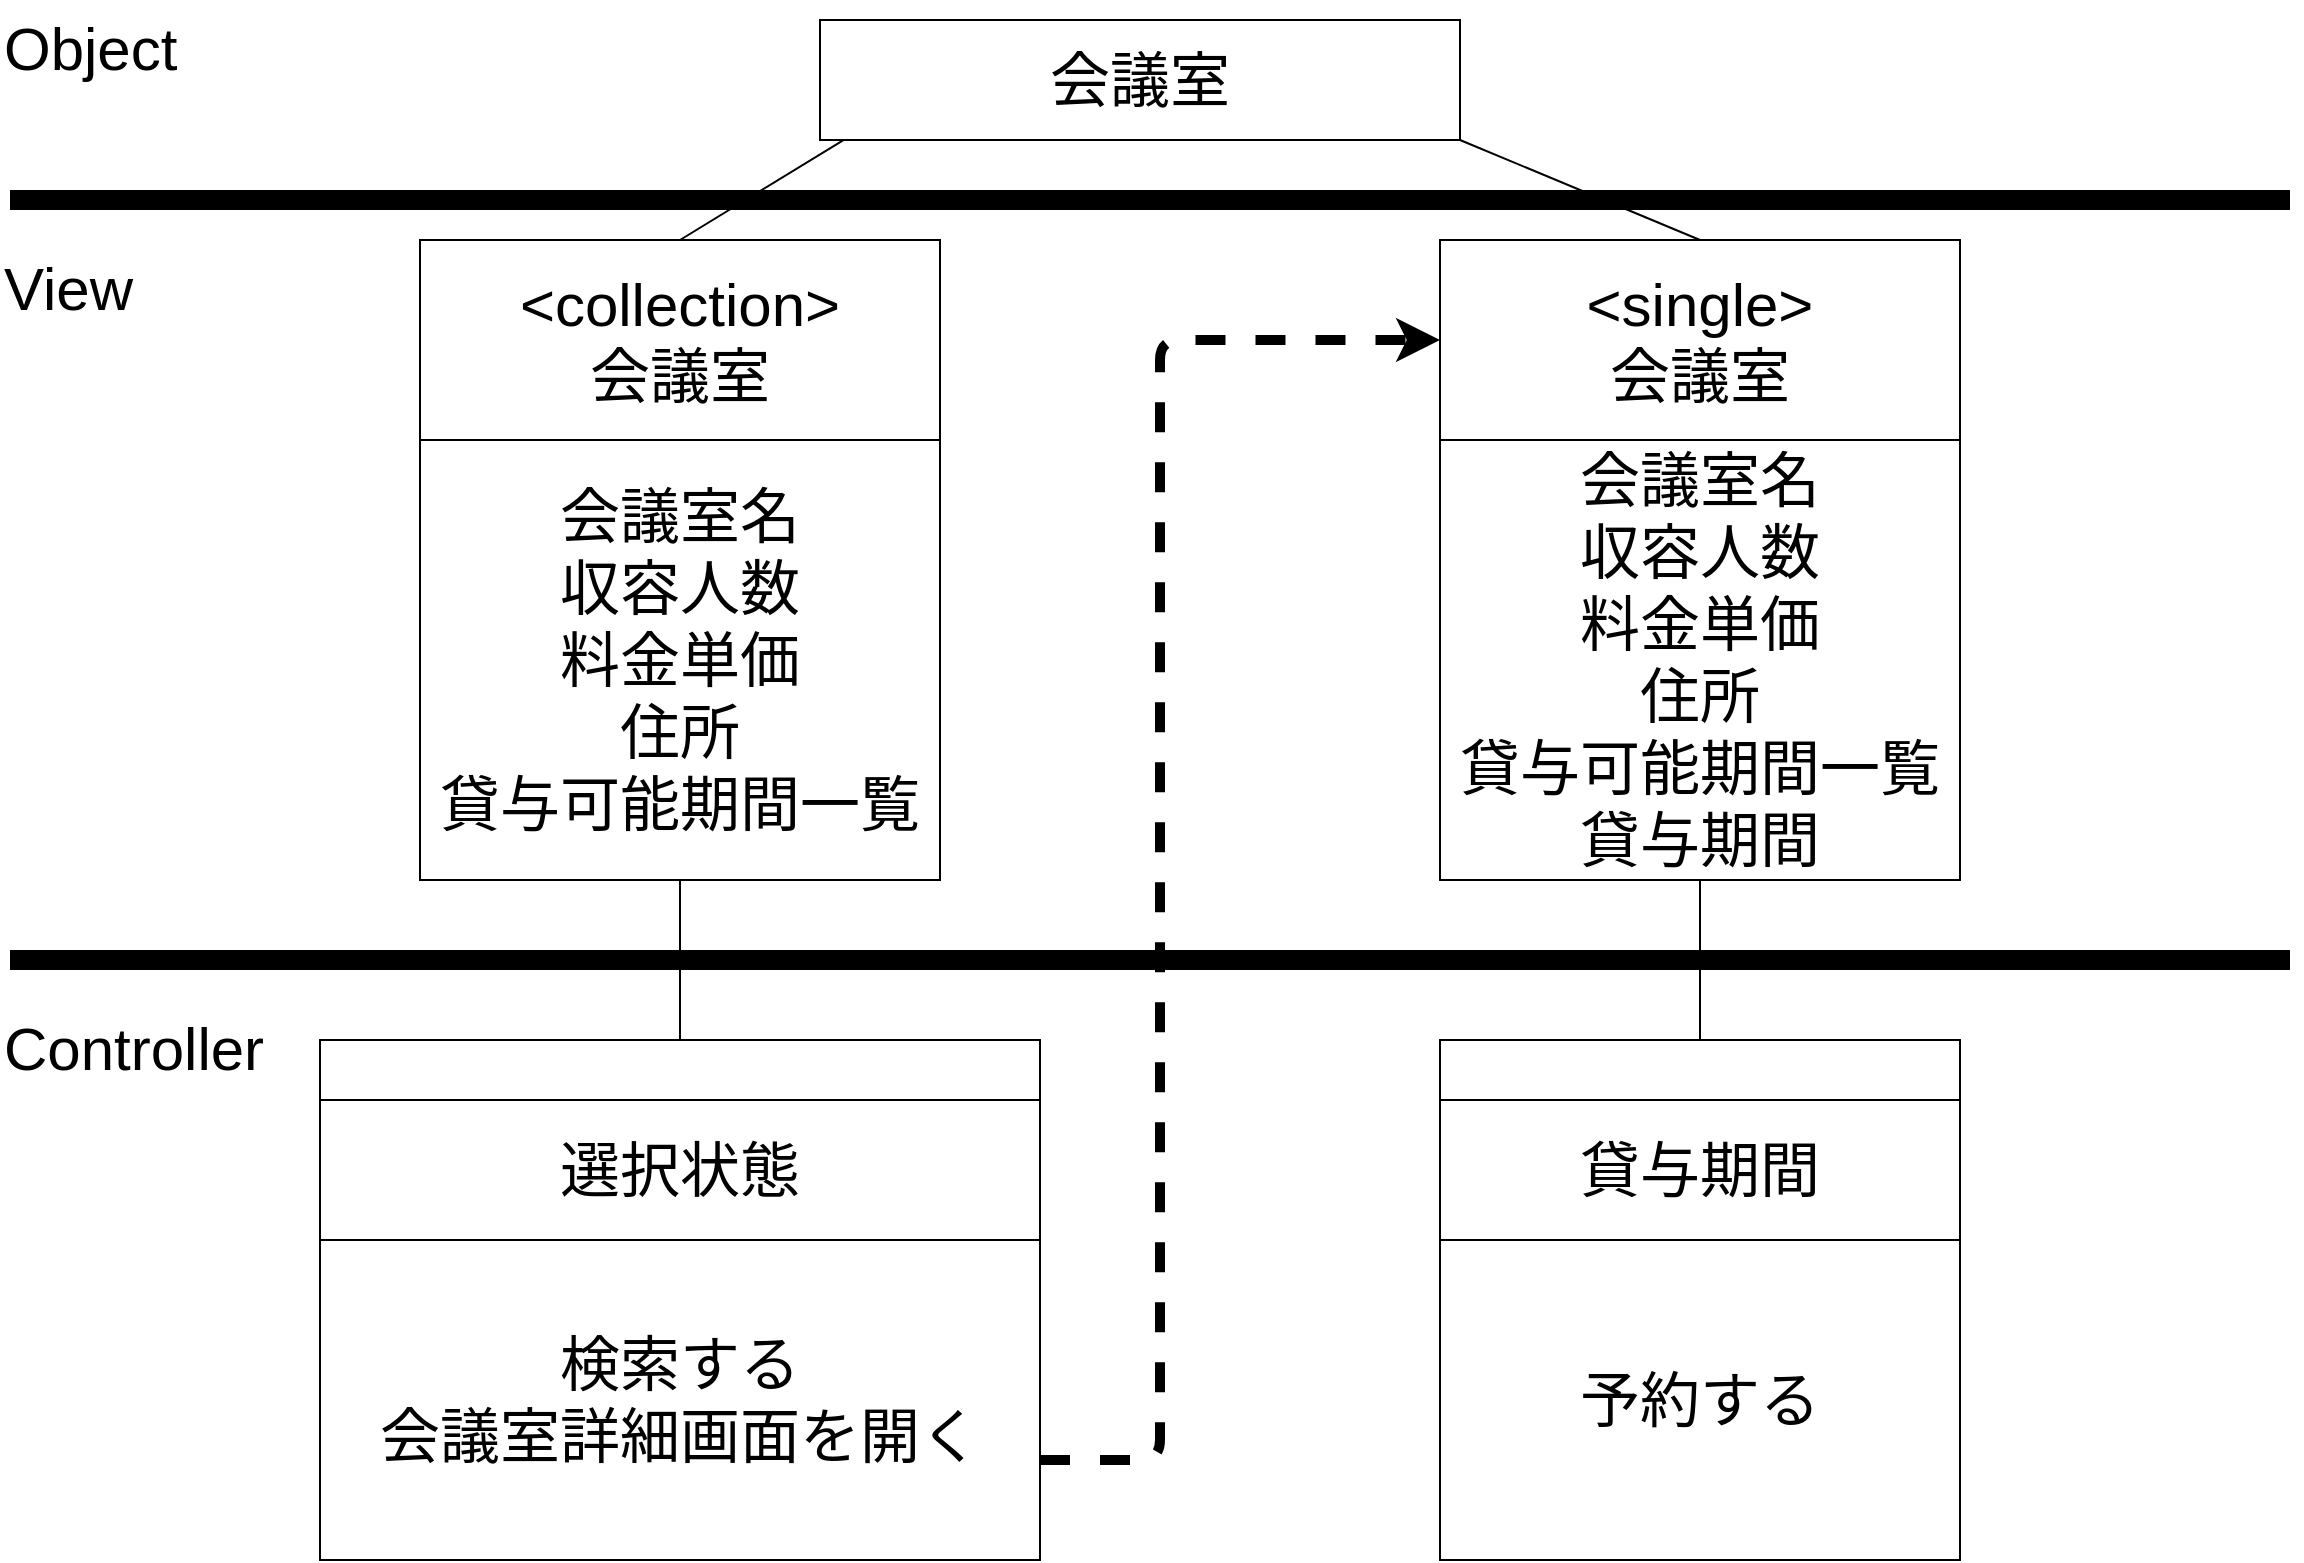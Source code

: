 <mxfile version="13.1.3">
    <diagram id="6hGFLwfOUW9BJ-s0fimq" name="Page-1">
        <mxGraphModel dx="1638" dy="878" grid="1" gridSize="10" guides="1" tooltips="1" connect="1" arrows="1" fold="1" page="1" pageScale="1" pageWidth="1169" pageHeight="827" math="0" shadow="0">
            <root>
                <mxCell id="0"/>
                <mxCell id="1" parent="0"/>
                <mxCell id="2" value="" style="endArrow=none;html=1;strokeWidth=10;" edge="1" parent="1">
                    <mxGeometry width="50" height="50" relative="1" as="geometry">
                        <mxPoint x="15" y="120" as="sourcePoint"/>
                        <mxPoint x="1155" y="120" as="targetPoint"/>
                    </mxGeometry>
                </mxCell>
                <mxCell id="3" value="" style="endArrow=none;html=1;strokeWidth=10;" edge="1" parent="1">
                    <mxGeometry width="50" height="50" relative="1" as="geometry">
                        <mxPoint x="15" y="500" as="sourcePoint"/>
                        <mxPoint x="1155" y="500" as="targetPoint"/>
                    </mxGeometry>
                </mxCell>
                <mxCell id="4" value="Object" style="text;html=1;strokeColor=none;fillColor=none;align=left;verticalAlign=top;whiteSpace=wrap;rounded=0;fontSize=30;labelPosition=center;verticalLabelPosition=middle;" vertex="1" parent="1">
                    <mxGeometry x="10" y="20" width="370" height="60" as="geometry"/>
                </mxCell>
                <mxCell id="5" value="View" style="text;html=1;strokeColor=none;fillColor=none;align=left;verticalAlign=top;whiteSpace=wrap;rounded=0;fontSize=30;labelPosition=center;verticalLabelPosition=middle;" vertex="1" parent="1">
                    <mxGeometry x="10" y="140" width="370" height="60" as="geometry"/>
                </mxCell>
                <mxCell id="6" value="Controller" style="text;html=1;strokeColor=none;fillColor=none;align=left;verticalAlign=top;whiteSpace=wrap;rounded=0;fontSize=30;labelPosition=center;verticalLabelPosition=middle;" vertex="1" parent="1">
                    <mxGeometry x="10" y="520" width="370" height="60" as="geometry"/>
                </mxCell>
                <mxCell id="7" value="会議室" style="rounded=0;whiteSpace=wrap;html=1;fontSize=30;align=center;" vertex="1" parent="1">
                    <mxGeometry x="420" y="30" width="320" height="60" as="geometry"/>
                </mxCell>
                <mxCell id="8" value="&amp;lt;collection&amp;gt;&lt;br&gt;会議室" style="rounded=0;whiteSpace=wrap;html=1;fontSize=30;align=center;" vertex="1" parent="1">
                    <mxGeometry x="220" y="140" width="260" height="100" as="geometry"/>
                </mxCell>
                <mxCell id="9" value="会議室名&lt;br&gt;収容人数&lt;br&gt;料金単価&lt;br&gt;住所&lt;br&gt;貸与可能期間一覧" style="rounded=0;whiteSpace=wrap;html=1;fontSize=30;align=center;" vertex="1" parent="1">
                    <mxGeometry x="220" y="240" width="260" height="220" as="geometry"/>
                </mxCell>
                <mxCell id="10" value="" style="rounded=0;whiteSpace=wrap;html=1;fontSize=30;align=center;" vertex="1" parent="1">
                    <mxGeometry x="170" y="540" width="360" height="30" as="geometry"/>
                </mxCell>
                <mxCell id="11" value="選択状態" style="rounded=0;whiteSpace=wrap;html=1;fontSize=30;align=center;" vertex="1" parent="1">
                    <mxGeometry x="170" y="570" width="360" height="70" as="geometry"/>
                </mxCell>
                <mxCell id="12" value="検索する&lt;br&gt;会議室詳細画面を開く" style="rounded=0;whiteSpace=wrap;html=1;fontSize=30;align=center;" vertex="1" parent="1">
                    <mxGeometry x="170" y="640" width="360" height="160" as="geometry"/>
                </mxCell>
                <mxCell id="13" value="&amp;lt;single&amp;gt;&lt;br&gt;会議室" style="rounded=0;whiteSpace=wrap;html=1;fontSize=30;align=center;" vertex="1" parent="1">
                    <mxGeometry x="730" y="140" width="260" height="100" as="geometry"/>
                </mxCell>
                <mxCell id="14" value="会議室名&lt;br&gt;収容人数&lt;br&gt;料金単価&lt;br&gt;住所&lt;br&gt;貸与可能期間一覧&lt;br&gt;貸与期間" style="rounded=0;whiteSpace=wrap;html=1;fontSize=30;align=center;" vertex="1" parent="1">
                    <mxGeometry x="730" y="240" width="260" height="220" as="geometry"/>
                </mxCell>
                <mxCell id="15" value="" style="rounded=0;whiteSpace=wrap;html=1;fontSize=30;align=center;" vertex="1" parent="1">
                    <mxGeometry x="730" y="540" width="260" height="30" as="geometry"/>
                </mxCell>
                <mxCell id="16" value="貸与期間" style="rounded=0;whiteSpace=wrap;html=1;fontSize=30;align=center;" vertex="1" parent="1">
                    <mxGeometry x="730" y="570" width="260" height="70" as="geometry"/>
                </mxCell>
                <mxCell id="17" value="予約する" style="rounded=0;whiteSpace=wrap;html=1;fontSize=30;align=center;" vertex="1" parent="1">
                    <mxGeometry x="730" y="640" width="260" height="160" as="geometry"/>
                </mxCell>
                <mxCell id="18" value="" style="endArrow=none;html=1;strokeWidth=1;fontSize=30;entryX=0.036;entryY=1.003;entryDx=0;entryDy=0;entryPerimeter=0;exitX=0.5;exitY=0;exitDx=0;exitDy=0;" edge="1" parent="1" source="8" target="7">
                    <mxGeometry width="50" height="50" relative="1" as="geometry">
                        <mxPoint x="290" y="130" as="sourcePoint"/>
                        <mxPoint x="340" y="80" as="targetPoint"/>
                    </mxGeometry>
                </mxCell>
                <mxCell id="19" value="" style="endArrow=none;html=1;strokeWidth=1;fontSize=30;exitX=0.5;exitY=0;exitDx=0;exitDy=0;entryX=1;entryY=1;entryDx=0;entryDy=0;" edge="1" parent="1" source="13" target="7">
                    <mxGeometry width="50" height="50" relative="1" as="geometry">
                        <mxPoint x="880" y="90" as="sourcePoint"/>
                        <mxPoint x="930" y="40" as="targetPoint"/>
                    </mxGeometry>
                </mxCell>
                <mxCell id="20" value="" style="endArrow=classic;dashed=1;html=1;strokeWidth=5;fontSize=30;entryX=0;entryY=0.5;entryDx=0;entryDy=0;startArrow=none;startFill=0;endFill=1;" edge="1" parent="1" target="13">
                    <mxGeometry width="50" height="50" relative="1" as="geometry">
                        <mxPoint x="530" y="750" as="sourcePoint"/>
                        <mxPoint x="640" y="400" as="targetPoint"/>
                        <Array as="points">
                            <mxPoint x="590" y="750"/>
                            <mxPoint x="590" y="190"/>
                        </Array>
                    </mxGeometry>
                </mxCell>
                <mxCell id="21" value="" style="endArrow=none;html=1;strokeWidth=1;fontSize=30;entryX=0.5;entryY=1;entryDx=0;entryDy=0;exitX=0.5;exitY=0;exitDx=0;exitDy=0;" edge="1" parent="1" source="10" target="9">
                    <mxGeometry width="50" height="50" relative="1" as="geometry">
                        <mxPoint x="360" y="220" as="sourcePoint"/>
                        <mxPoint x="441.52" y="160.36" as="targetPoint"/>
                    </mxGeometry>
                </mxCell>
                <mxCell id="22" value="" style="endArrow=none;html=1;strokeWidth=1;fontSize=30;entryX=0.5;entryY=1;entryDx=0;entryDy=0;exitX=0.5;exitY=0;exitDx=0;exitDy=0;" edge="1" parent="1" source="15" target="14">
                    <mxGeometry width="50" height="50" relative="1" as="geometry">
                        <mxPoint x="360" y="620" as="sourcePoint"/>
                        <mxPoint x="360" y="540" as="targetPoint"/>
                    </mxGeometry>
                </mxCell>
            </root>
        </mxGraphModel>
    </diagram>
</mxfile>
